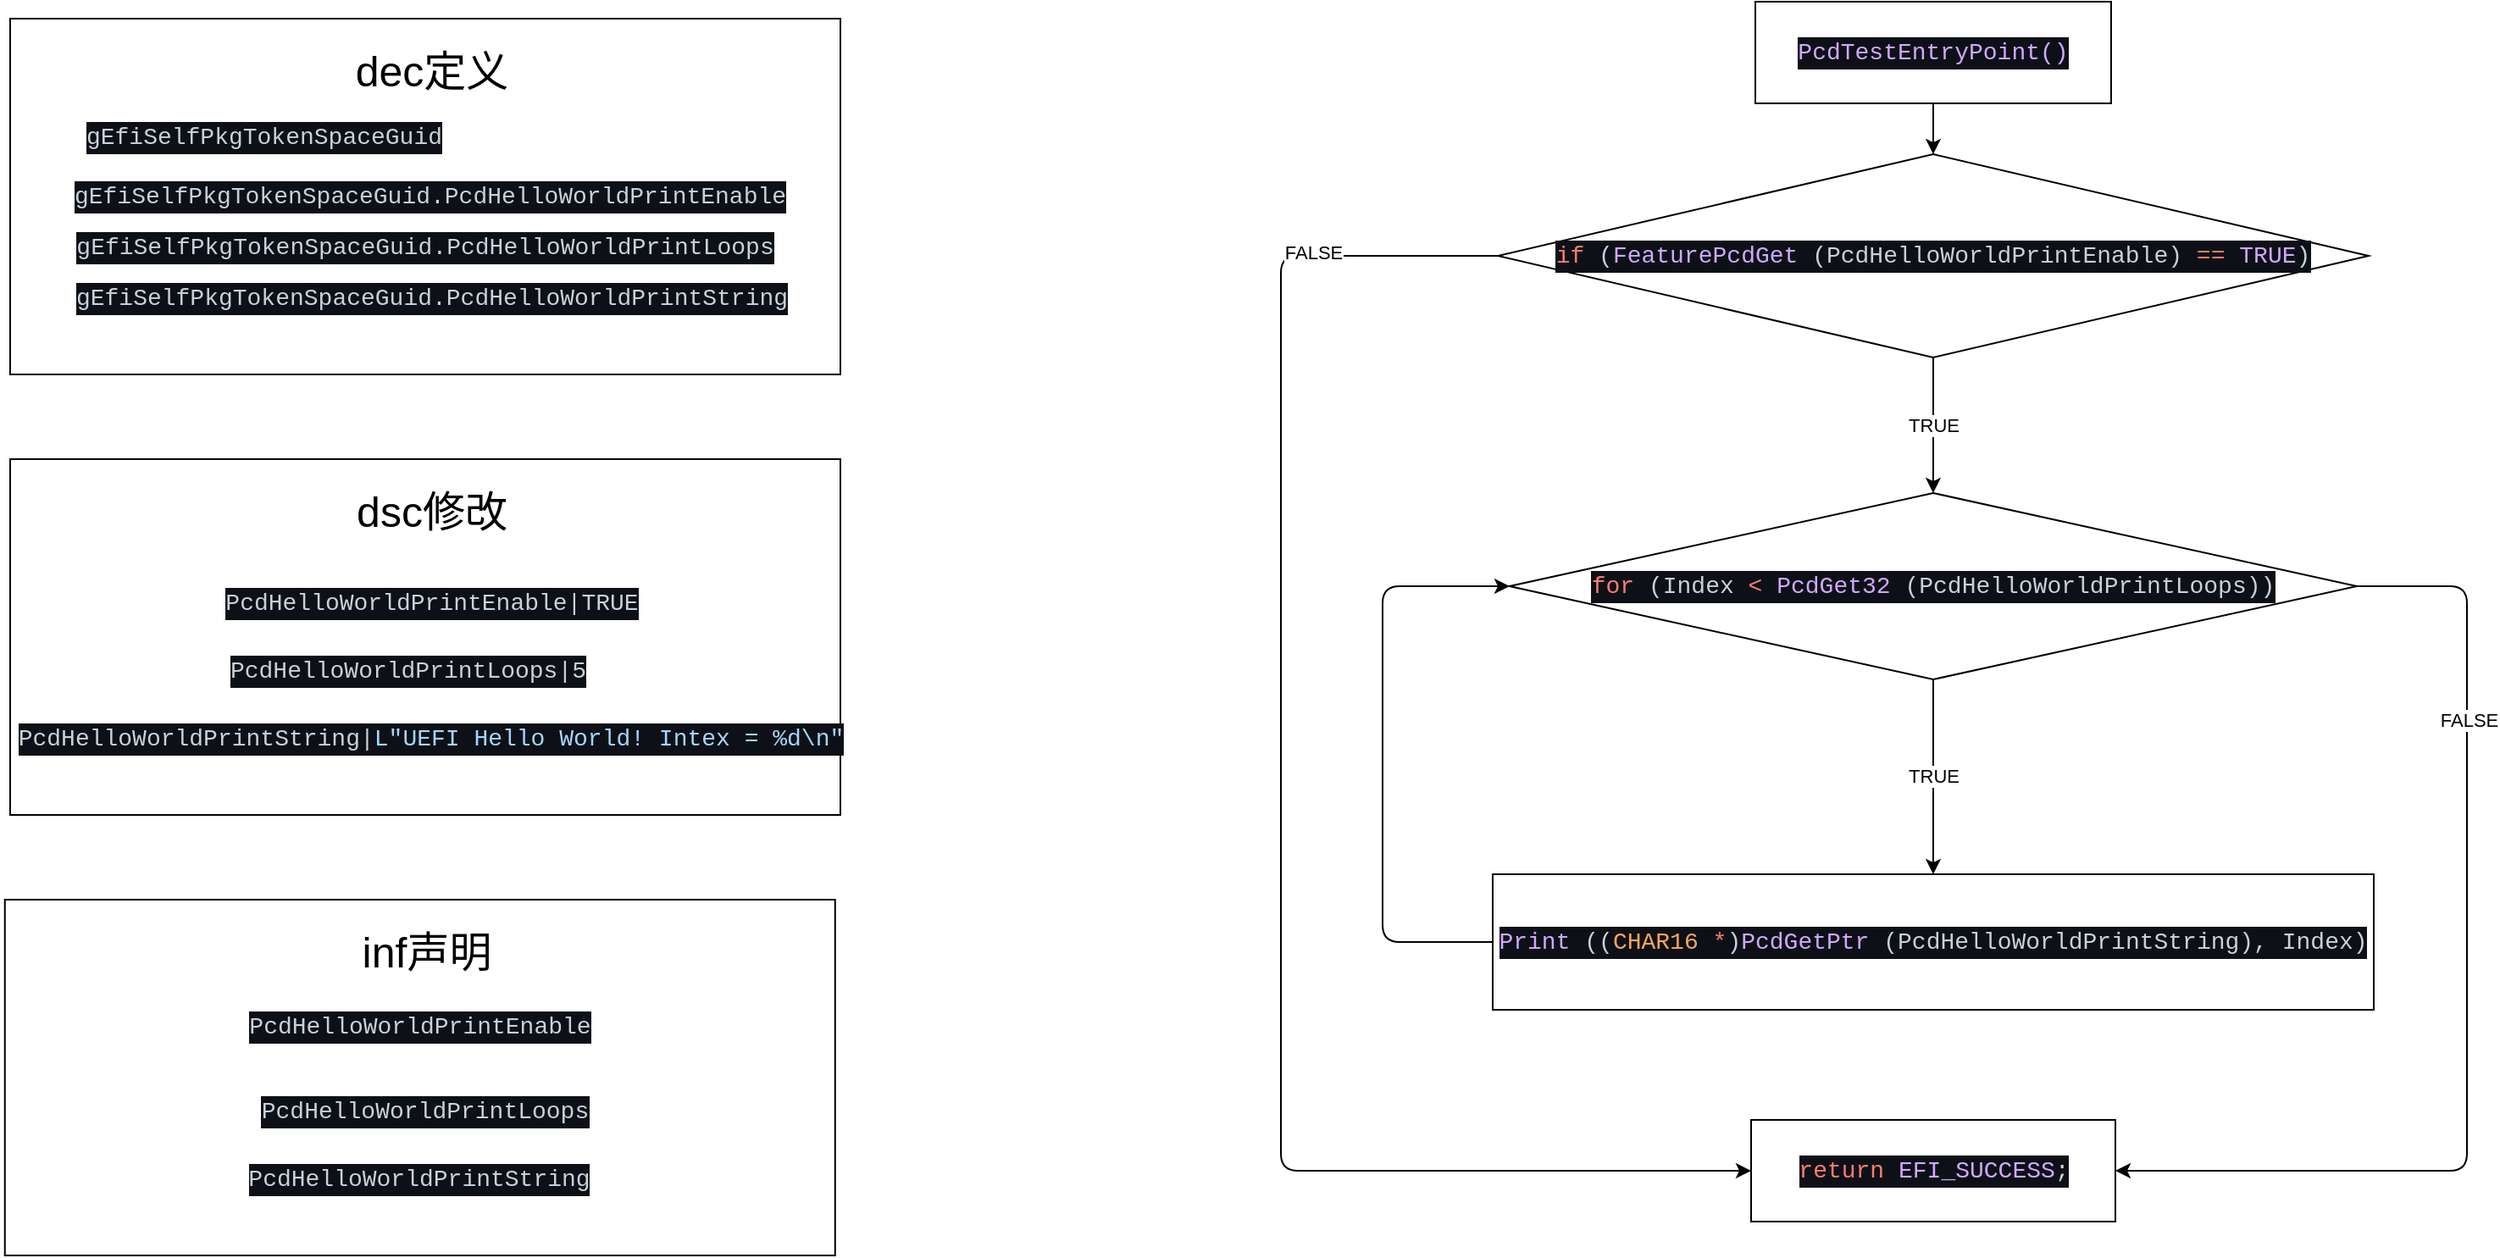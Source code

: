 <mxfile>
    <diagram id="CuF40AfUxCMBmY_xf-gT" name="Page-1">
        <mxGraphModel dx="1179" dy="668" grid="1" gridSize="10" guides="1" tooltips="1" connect="1" arrows="1" fold="1" page="1" pageScale="1" pageWidth="850" pageHeight="1100" math="0" shadow="0">
            <root>
                <mxCell id="0"/>
                <mxCell id="1" parent="0"/>
                <mxCell id="2" value="" style="rounded=0;whiteSpace=wrap;html=1;" parent="1" vertex="1">
                    <mxGeometry x="150" y="120" width="490" height="210" as="geometry"/>
                </mxCell>
                <mxCell id="3" value="&lt;font style=&quot;font-size: 25px;&quot;&gt;dec定义&lt;/font&gt;" style="text;html=1;strokeColor=none;fillColor=none;align=center;verticalAlign=middle;whiteSpace=wrap;rounded=0;strokeWidth=1;" parent="1" vertex="1">
                    <mxGeometry x="278.75" y="130" width="240" height="40" as="geometry"/>
                </mxCell>
                <mxCell id="4" value="&lt;div style=&quot;color: rgb(201, 209, 217); background-color: rgb(13, 17, 23); font-family: Consolas, &amp;quot;Courier New&amp;quot;, monospace; font-size: 14px; line-height: 19px;&quot;&gt;gEfiSelfPkgTokenSpaceGuid&lt;/div&gt;" style="text;html=1;strokeColor=none;fillColor=none;align=center;verticalAlign=middle;whiteSpace=wrap;rounded=0;" parent="1" vertex="1">
                    <mxGeometry x="180" y="170" width="240" height="40" as="geometry"/>
                </mxCell>
                <mxCell id="5" value="&lt;div style=&quot;color: rgb(201, 209, 217); background-color: rgb(13, 17, 23); font-family: Consolas, &amp;quot;Courier New&amp;quot;, monospace; font-size: 14px; line-height: 19px;&quot;&gt;gEfiSelfPkgTokenSpaceGuid.PcdHelloWorldPrintEnable&lt;/div&gt;" style="text;html=1;strokeColor=none;fillColor=none;align=center;verticalAlign=middle;whiteSpace=wrap;rounded=0;strokeWidth=1;fontSize=25;" parent="1" vertex="1">
                    <mxGeometry x="192.5" y="210" width="410" height="30" as="geometry"/>
                </mxCell>
                <mxCell id="6" value="&lt;div style=&quot;color: rgb(201, 209, 217); background-color: rgb(13, 17, 23); font-family: Consolas, &amp;quot;Courier New&amp;quot;, monospace; font-size: 14px; line-height: 19px;&quot;&gt;gEfiSelfPkgTokenSpaceGuid.PcdHelloWorldPrintLoops&lt;/div&gt;" style="text;html=1;strokeColor=none;fillColor=none;align=center;verticalAlign=middle;whiteSpace=wrap;rounded=0;strokeWidth=1;fontSize=25;" parent="1" vertex="1">
                    <mxGeometry x="190" y="240" width="410" height="30" as="geometry"/>
                </mxCell>
                <mxCell id="7" value="&lt;div style=&quot;color: rgb(201, 209, 217); background-color: rgb(13, 17, 23); font-family: Consolas, &amp;quot;Courier New&amp;quot;, monospace; font-size: 14px; line-height: 19px;&quot;&gt;gEfiSelfPkgTokenSpaceGuid.PcdHelloWorldPrintString&lt;/div&gt;" style="text;html=1;strokeColor=none;fillColor=none;align=center;verticalAlign=middle;whiteSpace=wrap;rounded=0;strokeWidth=1;fontSize=25;" parent="1" vertex="1">
                    <mxGeometry x="195" y="270" width="407.5" height="30" as="geometry"/>
                </mxCell>
                <mxCell id="8" value="" style="rounded=0;whiteSpace=wrap;html=1;" parent="1" vertex="1">
                    <mxGeometry x="150" y="380" width="490" height="210" as="geometry"/>
                </mxCell>
                <mxCell id="9" value="&lt;font style=&quot;font-size: 25px;&quot;&gt;dsc修改&lt;/font&gt;" style="text;html=1;strokeColor=none;fillColor=none;align=center;verticalAlign=middle;whiteSpace=wrap;rounded=0;strokeWidth=1;" parent="1" vertex="1">
                    <mxGeometry x="278.75" y="390" width="240" height="40" as="geometry"/>
                </mxCell>
                <mxCell id="11" value="&lt;div style=&quot;color: rgb(201, 209, 217); background-color: rgb(13, 17, 23); font-family: Consolas, &amp;quot;Courier New&amp;quot;, monospace; font-size: 14px; line-height: 19px;&quot;&gt;PcdHelloWorldPrintEnable|TRUE&lt;/div&gt;" style="text;html=1;strokeColor=none;fillColor=none;align=center;verticalAlign=middle;whiteSpace=wrap;rounded=0;strokeWidth=1;fontSize=25;" parent="1" vertex="1">
                    <mxGeometry x="193.75" y="450" width="410" height="30" as="geometry"/>
                </mxCell>
                <mxCell id="12" value="&lt;div style=&quot;color: rgb(201, 209, 217); background-color: rgb(13, 17, 23); font-family: Consolas, &amp;quot;Courier New&amp;quot;, monospace; font-size: 14px; line-height: 19px;&quot;&gt;PcdHelloWorldPrintLoops|5&lt;/div&gt;" style="text;html=1;strokeColor=none;fillColor=none;align=center;verticalAlign=middle;whiteSpace=wrap;rounded=0;strokeWidth=1;fontSize=25;" parent="1" vertex="1">
                    <mxGeometry x="180" y="490" width="410" height="30" as="geometry"/>
                </mxCell>
                <mxCell id="13" value="&lt;div style=&quot;color: rgb(201, 209, 217); background-color: rgb(13, 17, 23); font-family: Consolas, &amp;quot;Courier New&amp;quot;, monospace; font-size: 14px; line-height: 19px;&quot;&gt;PcdHelloWorldPrintString|&lt;span style=&quot;color: rgb(165, 214, 255);&quot;&gt;L&quot;UEFI Hello World! Intex = %d\n&quot;&lt;/span&gt;&lt;/div&gt;" style="text;html=1;strokeColor=none;fillColor=none;align=center;verticalAlign=middle;whiteSpace=wrap;rounded=0;strokeWidth=1;fontSize=25;" parent="1" vertex="1">
                    <mxGeometry x="151.25" y="530" width="495" height="30" as="geometry"/>
                </mxCell>
                <mxCell id="14" value="" style="rounded=0;whiteSpace=wrap;html=1;" parent="1" vertex="1">
                    <mxGeometry x="146.88" y="640" width="490" height="210" as="geometry"/>
                </mxCell>
                <mxCell id="15" value="&lt;font style=&quot;font-size: 25px;&quot;&gt;inf声明&lt;/font&gt;" style="text;html=1;strokeColor=none;fillColor=none;align=center;verticalAlign=middle;whiteSpace=wrap;rounded=0;strokeWidth=1;" parent="1" vertex="1">
                    <mxGeometry x="275.63" y="650" width="240" height="40" as="geometry"/>
                </mxCell>
                <mxCell id="16" value="&lt;div style=&quot;color: rgb(201, 209, 217); background-color: rgb(13, 17, 23); font-family: Consolas, &amp;quot;Courier New&amp;quot;, monospace; font-size: 14px; line-height: 19px;&quot;&gt;PcdHelloWorldPrintEnable&lt;/div&gt;" style="text;html=1;strokeColor=none;fillColor=none;align=center;verticalAlign=middle;whiteSpace=wrap;rounded=0;strokeWidth=1;fontSize=25;" parent="1" vertex="1">
                    <mxGeometry x="186.88" y="700" width="410" height="30" as="geometry"/>
                </mxCell>
                <mxCell id="17" value="&lt;div style=&quot;color: rgb(201, 209, 217); background-color: rgb(13, 17, 23); font-family: Consolas, &amp;quot;Courier New&amp;quot;, monospace; font-size: 14px; line-height: 19px;&quot;&gt;PcdHelloWorldPrintLoops&lt;/div&gt;" style="text;html=1;strokeColor=none;fillColor=none;align=center;verticalAlign=middle;whiteSpace=wrap;rounded=0;strokeWidth=1;fontSize=25;" parent="1" vertex="1">
                    <mxGeometry x="190" y="750" width="410" height="30" as="geometry"/>
                </mxCell>
                <mxCell id="18" value="&lt;div style=&quot;color: rgb(201, 209, 217); background-color: rgb(13, 17, 23); font-family: Consolas, &amp;quot;Courier New&amp;quot;, monospace; font-size: 14px; line-height: 19px;&quot;&gt;PcdHelloWorldPrintString&lt;/div&gt;" style="text;html=1;strokeColor=none;fillColor=none;align=center;verticalAlign=middle;whiteSpace=wrap;rounded=0;strokeWidth=1;fontSize=25;" parent="1" vertex="1">
                    <mxGeometry x="144.38" y="790" width="495" height="30" as="geometry"/>
                </mxCell>
                <mxCell id="23" style="edgeStyle=none;html=1;exitX=0.5;exitY=1;exitDx=0;exitDy=0;entryX=0.5;entryY=0;entryDx=0;entryDy=0;" edge="1" parent="1" source="19" target="20">
                    <mxGeometry relative="1" as="geometry"/>
                </mxCell>
                <mxCell id="19" value="&lt;div style=&quot;color: rgb(201, 209, 217); background-color: rgb(13, 17, 23); font-family: Consolas, &amp;quot;Courier New&amp;quot;, monospace; font-size: 14px; line-height: 19px;&quot;&gt;&lt;span style=&quot;color: #d2a8ff;&quot;&gt;PcdTestEntryPoint()&lt;/span&gt;&lt;/div&gt;" style="rounded=0;whiteSpace=wrap;html=1;" vertex="1" parent="1">
                    <mxGeometry x="1180" y="110" width="210" height="60" as="geometry"/>
                </mxCell>
                <mxCell id="24" value="TRUE" style="edgeStyle=none;html=1;exitX=0.5;exitY=1;exitDx=0;exitDy=0;entryX=0.5;entryY=0;entryDx=0;entryDy=0;" edge="1" parent="1" source="20" target="21">
                    <mxGeometry relative="1" as="geometry"/>
                </mxCell>
                <mxCell id="30" style="edgeStyle=none;html=1;exitX=0;exitY=0.5;exitDx=0;exitDy=0;entryX=0;entryY=0.5;entryDx=0;entryDy=0;" edge="1" parent="1" source="20" target="26">
                    <mxGeometry relative="1" as="geometry">
                        <Array as="points">
                            <mxPoint x="900" y="260"/>
                            <mxPoint x="900" y="800"/>
                        </Array>
                    </mxGeometry>
                </mxCell>
                <mxCell id="31" value="FALSE" style="edgeLabel;html=1;align=center;verticalAlign=middle;resizable=0;points=[];" vertex="1" connectable="0" parent="30">
                    <mxGeometry x="-0.769" y="-2" relative="1" as="geometry">
                        <mxPoint as="offset"/>
                    </mxGeometry>
                </mxCell>
                <mxCell id="20" value="&lt;div style=&quot;color: rgb(201, 209, 217); background-color: rgb(13, 17, 23); font-family: Consolas, &amp;quot;Courier New&amp;quot;, monospace; font-size: 14px; line-height: 19px;&quot;&gt;&lt;div style=&quot;line-height: 19px;&quot;&gt;&lt;span style=&quot;color: #ff7b72;&quot;&gt;if&lt;/span&gt; (&lt;span style=&quot;color: #d2a8ff;&quot;&gt;FeaturePcdGet&lt;/span&gt; (PcdHelloWorldPrintEnable) &lt;span style=&quot;color: #ff7b72;&quot;&gt;==&lt;/span&gt; &lt;span style=&quot;color: #d2a8ff;&quot;&gt;TRUE&lt;/span&gt;)&lt;/div&gt;&lt;/div&gt;" style="rhombus;whiteSpace=wrap;html=1;" vertex="1" parent="1">
                    <mxGeometry x="1028.12" y="200" width="513.75" height="120" as="geometry"/>
                </mxCell>
                <mxCell id="25" value="TRUE" style="edgeStyle=none;html=1;exitX=0.5;exitY=1;exitDx=0;exitDy=0;" edge="1" parent="1" source="21" target="22">
                    <mxGeometry relative="1" as="geometry"/>
                </mxCell>
                <mxCell id="28" style="edgeStyle=none;html=1;exitX=1;exitY=0.5;exitDx=0;exitDy=0;entryX=1;entryY=0.5;entryDx=0;entryDy=0;" edge="1" parent="1" source="21" target="26">
                    <mxGeometry relative="1" as="geometry">
                        <Array as="points">
                            <mxPoint x="1600" y="455"/>
                            <mxPoint x="1600" y="800"/>
                        </Array>
                    </mxGeometry>
                </mxCell>
                <mxCell id="29" value="FALSE" style="edgeLabel;html=1;align=center;verticalAlign=middle;resizable=0;points=[];" vertex="1" connectable="0" parent="28">
                    <mxGeometry x="-0.536" y="1" relative="1" as="geometry">
                        <mxPoint as="offset"/>
                    </mxGeometry>
                </mxCell>
                <mxCell id="21" value="&lt;div style=&quot;color: rgb(201, 209, 217); background-color: rgb(13, 17, 23); font-family: Consolas, &amp;quot;Courier New&amp;quot;, monospace; font-size: 14px; line-height: 19px;&quot;&gt;&lt;span style=&quot;color: #ff7b72;&quot;&gt;for&lt;/span&gt; (Index &lt;span style=&quot;color: #ff7b72;&quot;&gt;&amp;lt;&lt;/span&gt; &lt;span style=&quot;color: #d2a8ff;&quot;&gt;PcdGet32&lt;/span&gt; (PcdHelloWorldPrintLoops))&lt;/div&gt;" style="rhombus;whiteSpace=wrap;html=1;" vertex="1" parent="1">
                    <mxGeometry x="1034.99" y="400" width="500" height="110" as="geometry"/>
                </mxCell>
                <mxCell id="27" style="edgeStyle=none;html=1;exitX=0;exitY=0.5;exitDx=0;exitDy=0;entryX=0;entryY=0.5;entryDx=0;entryDy=0;" edge="1" parent="1" source="22" target="21">
                    <mxGeometry relative="1" as="geometry">
                        <mxPoint x="1030" y="460" as="targetPoint"/>
                        <Array as="points">
                            <mxPoint x="960" y="665"/>
                            <mxPoint x="960" y="455"/>
                        </Array>
                    </mxGeometry>
                </mxCell>
                <mxCell id="22" value="&lt;div style=&quot;color: rgb(201, 209, 217); background-color: rgb(13, 17, 23); font-family: Consolas, &amp;quot;Courier New&amp;quot;, monospace; font-size: 14px; line-height: 19px;&quot;&gt;&lt;span style=&quot;color: #d2a8ff;&quot;&gt;Print&lt;/span&gt; ((&lt;span style=&quot;color: #ffa657;&quot;&gt;CHAR16&lt;/span&gt; &lt;span style=&quot;color: #ff7b72;&quot;&gt;*&lt;/span&gt;)&lt;span style=&quot;color: #d2a8ff;&quot;&gt;PcdGetPtr&lt;/span&gt; (PcdHelloWorldPrintString), Index)&lt;/div&gt;" style="rounded=0;whiteSpace=wrap;html=1;" vertex="1" parent="1">
                    <mxGeometry x="1025" y="625" width="520" height="80" as="geometry"/>
                </mxCell>
                <mxCell id="26" value="&lt;div style=&quot;color: rgb(201, 209, 217); background-color: rgb(13, 17, 23); font-family: Consolas, &amp;quot;Courier New&amp;quot;, monospace; font-size: 14px; line-height: 19px;&quot;&gt;&lt;span style=&quot;color: #ff7b72;&quot;&gt;return&lt;/span&gt; &lt;span style=&quot;color: #d2a8ff;&quot;&gt;EFI_SUCCESS&lt;/span&gt;;&lt;/div&gt;" style="rounded=0;whiteSpace=wrap;html=1;" vertex="1" parent="1">
                    <mxGeometry x="1177.5" y="770" width="215" height="60" as="geometry"/>
                </mxCell>
            </root>
        </mxGraphModel>
    </diagram>
</mxfile>